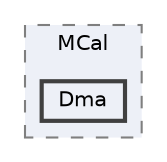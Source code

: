 digraph "Project/avProj/Bsw/MCal/Dma"
{
 // LATEX_PDF_SIZE
  bgcolor="transparent";
  edge [fontname=Helvetica,fontsize=10,labelfontname=Helvetica,labelfontsize=10];
  node [fontname=Helvetica,fontsize=10,shape=box,height=0.2,width=0.4];
  compound=true
  subgraph clusterdir_cc0b500ec8e919c53d0294e98643a39a {
    graph [ bgcolor="#edf0f7", pencolor="grey50", label="MCal", fontname=Helvetica,fontsize=10 style="filled,dashed", URL="dir_cc0b500ec8e919c53d0294e98643a39a.html",tooltip=""]
  dir_07de6cc2ec6fa106bb92b9646aa631da [label="Dma", fillcolor="#edf0f7", color="grey25", style="filled,bold", URL="dir_07de6cc2ec6fa106bb92b9646aa631da.html",tooltip=""];
  }
}
